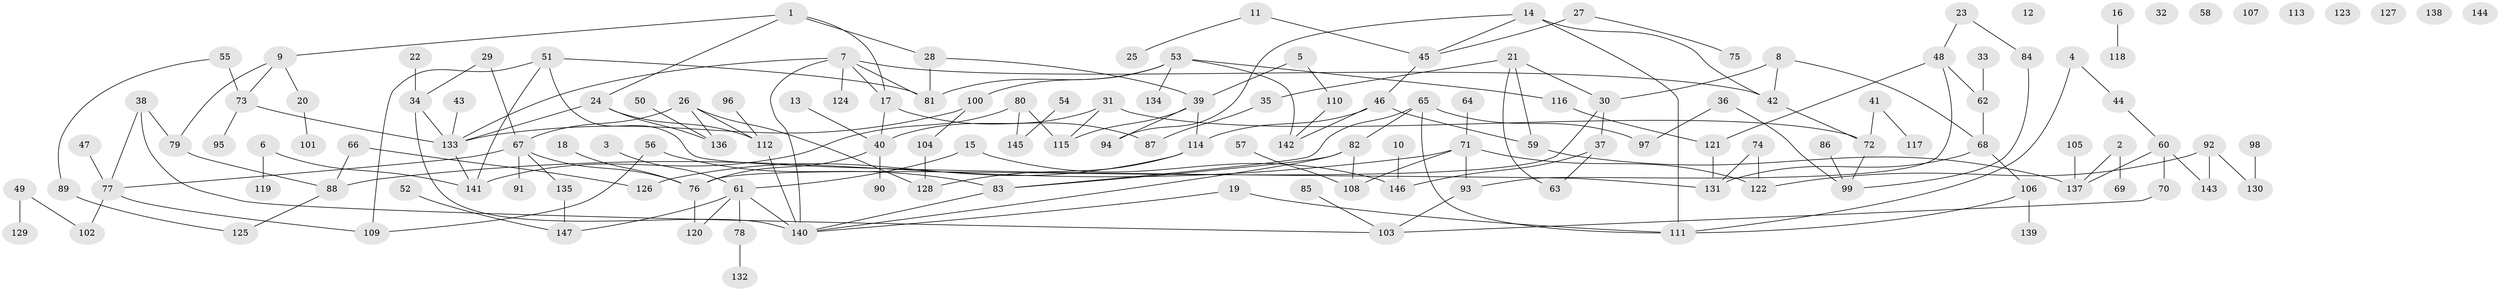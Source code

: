 // coarse degree distribution, {5: 0.07, 2: 0.15, 1: 0.27, 4: 0.13, 8: 0.02, 3: 0.17, 0: 0.1, 6: 0.06, 9: 0.02, 7: 0.01}
// Generated by graph-tools (version 1.1) at 2025/23/03/03/25 07:23:24]
// undirected, 147 vertices, 184 edges
graph export_dot {
graph [start="1"]
  node [color=gray90,style=filled];
  1;
  2;
  3;
  4;
  5;
  6;
  7;
  8;
  9;
  10;
  11;
  12;
  13;
  14;
  15;
  16;
  17;
  18;
  19;
  20;
  21;
  22;
  23;
  24;
  25;
  26;
  27;
  28;
  29;
  30;
  31;
  32;
  33;
  34;
  35;
  36;
  37;
  38;
  39;
  40;
  41;
  42;
  43;
  44;
  45;
  46;
  47;
  48;
  49;
  50;
  51;
  52;
  53;
  54;
  55;
  56;
  57;
  58;
  59;
  60;
  61;
  62;
  63;
  64;
  65;
  66;
  67;
  68;
  69;
  70;
  71;
  72;
  73;
  74;
  75;
  76;
  77;
  78;
  79;
  80;
  81;
  82;
  83;
  84;
  85;
  86;
  87;
  88;
  89;
  90;
  91;
  92;
  93;
  94;
  95;
  96;
  97;
  98;
  99;
  100;
  101;
  102;
  103;
  104;
  105;
  106;
  107;
  108;
  109;
  110;
  111;
  112;
  113;
  114;
  115;
  116;
  117;
  118;
  119;
  120;
  121;
  122;
  123;
  124;
  125;
  126;
  127;
  128;
  129;
  130;
  131;
  132;
  133;
  134;
  135;
  136;
  137;
  138;
  139;
  140;
  141;
  142;
  143;
  144;
  145;
  146;
  147;
  1 -- 9;
  1 -- 17;
  1 -- 24;
  1 -- 28;
  2 -- 69;
  2 -- 137;
  3 -- 61;
  4 -- 44;
  4 -- 111;
  5 -- 39;
  5 -- 110;
  6 -- 119;
  6 -- 141;
  7 -- 17;
  7 -- 42;
  7 -- 81;
  7 -- 124;
  7 -- 133;
  7 -- 140;
  8 -- 30;
  8 -- 42;
  8 -- 68;
  9 -- 20;
  9 -- 73;
  9 -- 79;
  10 -- 146;
  11 -- 25;
  11 -- 45;
  13 -- 40;
  14 -- 42;
  14 -- 45;
  14 -- 94;
  14 -- 111;
  15 -- 61;
  15 -- 146;
  16 -- 118;
  17 -- 40;
  17 -- 87;
  18 -- 76;
  19 -- 111;
  19 -- 140;
  20 -- 101;
  21 -- 30;
  21 -- 35;
  21 -- 59;
  21 -- 63;
  22 -- 34;
  23 -- 48;
  23 -- 84;
  24 -- 112;
  24 -- 133;
  24 -- 136;
  26 -- 67;
  26 -- 112;
  26 -- 128;
  26 -- 136;
  27 -- 45;
  27 -- 75;
  28 -- 39;
  28 -- 81;
  29 -- 34;
  29 -- 67;
  30 -- 37;
  30 -- 76;
  31 -- 40;
  31 -- 72;
  31 -- 115;
  33 -- 62;
  34 -- 133;
  34 -- 140;
  35 -- 87;
  36 -- 97;
  36 -- 99;
  37 -- 63;
  37 -- 146;
  38 -- 77;
  38 -- 79;
  38 -- 103;
  39 -- 94;
  39 -- 114;
  39 -- 115;
  40 -- 76;
  40 -- 90;
  41 -- 72;
  41 -- 117;
  42 -- 72;
  43 -- 133;
  44 -- 60;
  45 -- 46;
  46 -- 59;
  46 -- 114;
  46 -- 142;
  47 -- 77;
  48 -- 62;
  48 -- 93;
  48 -- 121;
  49 -- 102;
  49 -- 129;
  50 -- 136;
  51 -- 81;
  51 -- 109;
  51 -- 131;
  51 -- 141;
  52 -- 147;
  53 -- 81;
  53 -- 100;
  53 -- 116;
  53 -- 134;
  53 -- 142;
  54 -- 145;
  55 -- 73;
  55 -- 89;
  56 -- 83;
  56 -- 109;
  57 -- 108;
  59 -- 137;
  60 -- 70;
  60 -- 137;
  60 -- 143;
  61 -- 78;
  61 -- 120;
  61 -- 140;
  61 -- 147;
  62 -- 68;
  64 -- 71;
  65 -- 82;
  65 -- 83;
  65 -- 97;
  65 -- 111;
  66 -- 88;
  66 -- 126;
  67 -- 76;
  67 -- 77;
  67 -- 91;
  67 -- 135;
  68 -- 106;
  68 -- 131;
  70 -- 103;
  71 -- 88;
  71 -- 93;
  71 -- 108;
  71 -- 122;
  72 -- 99;
  73 -- 95;
  73 -- 133;
  74 -- 122;
  74 -- 131;
  76 -- 120;
  77 -- 102;
  77 -- 109;
  78 -- 132;
  79 -- 88;
  80 -- 115;
  80 -- 141;
  80 -- 145;
  82 -- 83;
  82 -- 108;
  82 -- 140;
  83 -- 140;
  84 -- 99;
  85 -- 103;
  86 -- 99;
  88 -- 125;
  89 -- 125;
  92 -- 122;
  92 -- 130;
  92 -- 143;
  93 -- 103;
  96 -- 112;
  98 -- 130;
  100 -- 104;
  100 -- 133;
  104 -- 128;
  105 -- 137;
  106 -- 111;
  106 -- 139;
  110 -- 142;
  112 -- 140;
  114 -- 126;
  114 -- 128;
  116 -- 121;
  121 -- 131;
  133 -- 141;
  135 -- 147;
}
